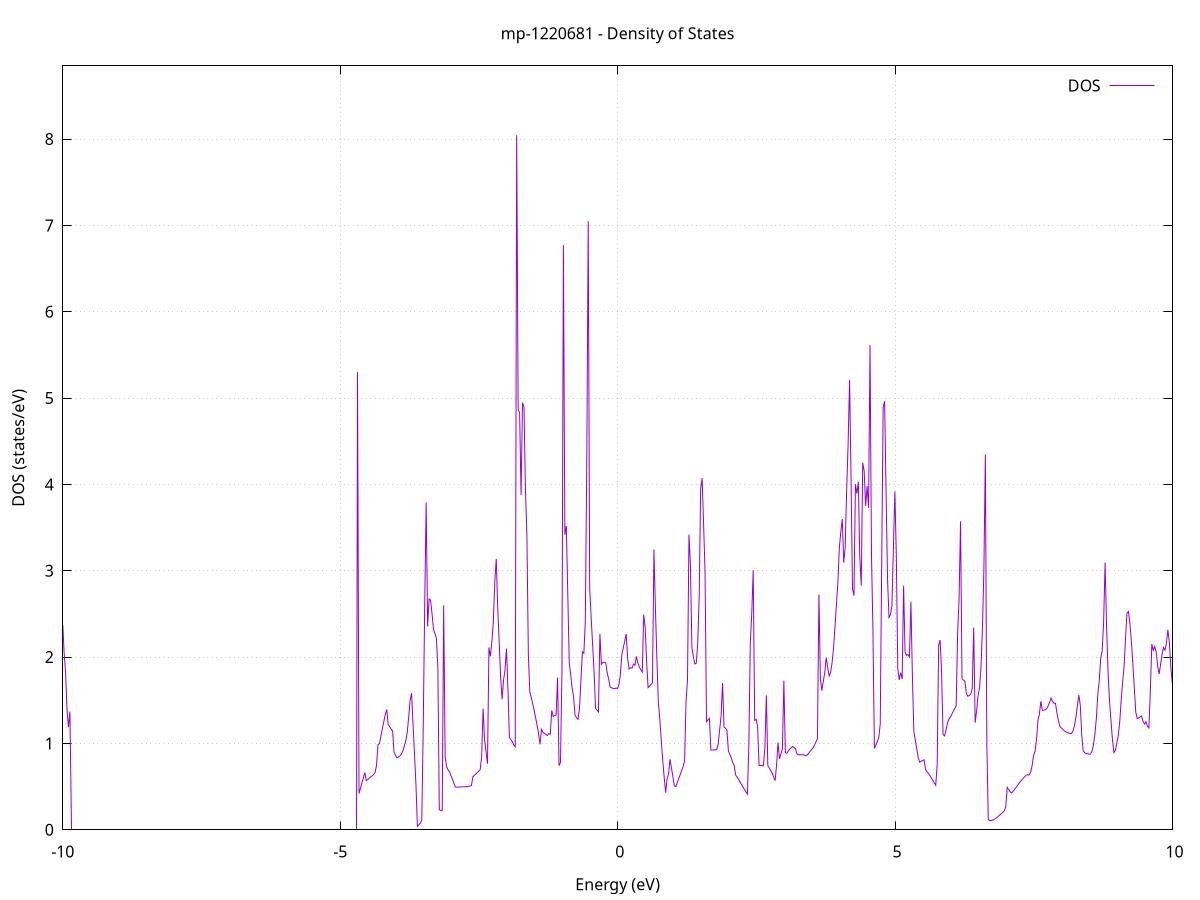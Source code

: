 set title 'mp-1220681 - Density of States'
set xlabel 'Energy (eV)'
set ylabel 'DOS (states/eV)'
set grid
set xrange [-10:10]
set yrange [0:8.848]
set xzeroaxis lt -1
set terminal png size 800,600
set output 'mp-1220681_dos_gnuplot.png'
plot '-' using 1:2 with lines title 'DOS'
-31.923400 0.000000
-31.897100 0.000000
-31.870700 0.000000
-31.844400 0.000000
-31.818100 0.000000
-31.791800 0.000000
-31.765500 0.000000
-31.739200 0.000000
-31.712900 0.000000
-31.686500 0.000000
-31.660200 0.000000
-31.633900 0.000000
-31.607600 0.000000
-31.581300 0.000000
-31.555000 0.000000
-31.528700 0.000000
-31.502300 0.000000
-31.476000 0.000000
-31.449700 0.000000
-31.423400 0.000000
-31.397100 0.000000
-31.370800 0.000000
-31.344500 0.000000
-31.318100 0.000000
-31.291800 0.000000
-31.265500 0.000000
-31.239200 0.000000
-31.212900 0.000000
-31.186600 0.000000
-31.160200 0.000000
-31.133900 0.000000
-31.107600 0.000000
-31.081300 0.000000
-31.055000 0.000000
-31.028700 0.000000
-31.002400 0.000000
-30.976000 0.000000
-30.949700 0.000000
-30.923400 0.000000
-30.897100 0.000000
-30.870800 0.000000
-30.844500 0.000000
-30.818200 0.000000
-30.791800 0.000000
-30.765500 0.000000
-30.739200 0.000000
-30.712900 0.000000
-30.686600 0.000000
-30.660300 0.000000
-30.634000 0.000000
-30.607600 0.000000
-30.581300 0.000000
-30.555000 0.000000
-30.528700 0.000000
-30.502400 0.000000
-30.476100 0.000000
-30.449800 0.000000
-30.423400 0.000000
-30.397100 0.000000
-30.370800 0.000000
-30.344500 0.000000
-30.318200 0.000000
-30.291900 0.000000
-30.265600 0.000000
-30.239200 0.000000
-30.212900 0.000000
-30.186600 0.000000
-30.160300 0.000000
-30.134000 0.000000
-30.107700 0.000000
-30.081400 0.000000
-30.055000 0.000000
-30.028700 0.000000
-30.002400 0.000000
-29.976100 0.000000
-29.949800 0.000000
-29.923500 0.000000
-29.897200 0.000000
-29.870800 0.000000
-29.844500 0.000000
-29.818200 0.000000
-29.791900 0.000000
-29.765600 0.000000
-29.739300 0.000000
-29.712900 0.000000
-29.686600 0.000000
-29.660300 0.000000
-29.634000 0.000000
-29.607700 0.000000
-29.581400 0.000000
-29.555100 0.000000
-29.528700 0.000000
-29.502400 0.000000
-29.476100 0.000000
-29.449800 5.854100
-29.423500 9.024000
-29.397200 6.969700
-29.370900 3.931100
-29.344500 4.979900
-29.318200 9.246300
-29.291900 35.015600
-29.265600 30.746200
-29.239300 17.713700
-29.213000 6.432700
-29.186700 29.915100
-29.160300 6.412900
-29.134000 6.926100
-29.107700 10.597200
-29.081400 11.181600
-29.055100 8.276000
-29.028800 0.000000
-29.002500 0.000000
-28.976100 0.000000
-28.949800 0.000000
-28.923500 0.000000
-28.897200 0.000000
-28.870900 0.000000
-28.844600 0.000000
-28.818300 0.000000
-28.791900 0.000000
-28.765600 0.000000
-28.739300 0.000000
-28.713000 0.000000
-28.686700 0.000000
-28.660400 0.000000
-28.634100 0.000000
-28.607700 0.000000
-28.581400 0.000000
-28.555100 0.000000
-28.528800 0.000000
-28.502500 0.000000
-28.476200 0.000000
-28.449900 0.000000
-28.423500 0.000000
-28.397200 0.000000
-28.370900 0.000000
-28.344600 0.000000
-28.318300 0.000000
-28.292000 0.000000
-28.265600 0.000000
-28.239300 0.000000
-28.213000 0.000000
-28.186700 0.000000
-28.160400 0.000000
-28.134100 0.000000
-28.107800 0.000000
-28.081400 0.000000
-28.055100 0.000000
-28.028800 0.000000
-28.002500 0.000000
-27.976200 0.000000
-27.949900 0.000000
-27.923600 0.000000
-27.897200 0.000000
-27.870900 0.000000
-27.844600 0.000000
-27.818300 0.000000
-27.792000 0.000000
-27.765700 0.000000
-27.739400 0.000000
-27.713000 0.000000
-27.686700 0.000000
-27.660400 0.000000
-27.634100 0.000000
-27.607800 0.000000
-27.581500 0.000000
-27.555200 0.000000
-27.528800 0.000000
-27.502500 0.000000
-27.476200 0.000000
-27.449900 0.000000
-27.423600 0.000000
-27.397300 0.000000
-27.371000 0.000000
-27.344600 0.000000
-27.318300 0.000000
-27.292000 0.000000
-27.265700 0.000000
-27.239400 0.000000
-27.213100 0.000000
-27.186800 0.000000
-27.160400 0.000000
-27.134100 0.000000
-27.107800 0.000000
-27.081500 0.000000
-27.055200 0.000000
-27.028900 0.000000
-27.002600 0.000000
-26.976200 0.000000
-26.949900 0.000000
-26.923600 0.000000
-26.897300 0.000000
-26.871000 0.000000
-26.844700 0.000000
-26.818400 0.000000
-26.792000 0.000000
-26.765700 0.000000
-26.739400 0.000000
-26.713100 0.000000
-26.686800 0.000000
-26.660500 0.000000
-26.634100 0.000000
-26.607800 0.000000
-26.581500 0.000000
-26.555200 0.000000
-26.528900 0.000000
-26.502600 0.000000
-26.476300 0.000000
-26.449900 0.000000
-26.423600 0.000000
-26.397300 0.000000
-26.371000 0.000000
-26.344700 0.000000
-26.318400 0.000000
-26.292100 0.000000
-26.265700 0.000000
-26.239400 0.000000
-26.213100 0.000000
-26.186800 0.000000
-26.160500 0.000000
-26.134200 0.000000
-26.107900 0.000000
-26.081500 0.000000
-26.055200 0.000000
-26.028900 0.000000
-26.002600 0.000000
-25.976300 0.000000
-25.950000 0.000000
-25.923700 0.000000
-25.897300 0.000000
-25.871000 0.000000
-25.844700 0.000000
-25.818400 0.000000
-25.792100 0.000000
-25.765800 0.000000
-25.739500 0.000000
-25.713100 0.000000
-25.686800 0.000000
-25.660500 0.000000
-25.634200 0.000000
-25.607900 0.000000
-25.581600 0.000000
-25.555300 0.000000
-25.528900 0.000000
-25.502600 0.000000
-25.476300 0.000000
-25.450000 0.000000
-25.423700 0.000000
-25.397400 0.000000
-25.371100 0.000000
-25.344700 0.000000
-25.318400 0.000000
-25.292100 0.000000
-25.265800 0.000000
-25.239500 0.000000
-25.213200 0.000000
-25.186800 0.000000
-25.160500 0.000000
-25.134200 0.000000
-25.107900 0.000000
-25.081600 0.000000
-25.055300 0.000000
-25.029000 0.000000
-25.002600 0.000000
-24.976300 0.000000
-24.950000 0.000000
-24.923700 0.000000
-24.897400 0.000000
-24.871100 0.000000
-24.844800 0.000000
-24.818400 0.000000
-24.792100 0.000000
-24.765800 0.000000
-24.739500 0.000000
-24.713200 0.000000
-24.686900 0.000000
-24.660600 0.000000
-24.634200 0.000000
-24.607900 0.000000
-24.581600 0.000000
-24.555300 0.000000
-24.529000 0.000000
-24.502700 0.000000
-24.476400 0.000000
-24.450000 0.000000
-24.423700 0.000000
-24.397400 0.000000
-24.371100 0.000000
-24.344800 0.000000
-24.318500 0.000000
-24.292200 0.000000
-24.265800 0.000000
-24.239500 0.000000
-24.213200 0.000000
-24.186900 0.000000
-24.160600 0.000000
-24.134300 0.000000
-24.108000 0.000000
-24.081600 0.000000
-24.055300 0.000000
-24.029000 0.000000
-24.002700 0.000000
-23.976400 0.000000
-23.950100 0.000000
-23.923800 0.000000
-23.897400 0.000000
-23.871100 0.000000
-23.844800 0.000000
-23.818500 0.000000
-23.792200 0.000000
-23.765900 0.000000
-23.739500 0.000000
-23.713200 0.000000
-23.686900 0.000000
-23.660600 0.000000
-23.634300 0.000000
-23.608000 0.000000
-23.581700 0.000000
-23.555300 0.000000
-23.529000 0.000000
-23.502700 0.000000
-23.476400 0.000000
-23.450100 0.000000
-23.423800 0.000000
-23.397500 0.000000
-23.371100 0.000000
-23.344800 0.000000
-23.318500 0.000000
-23.292200 0.000000
-23.265900 0.000000
-23.239600 0.000000
-23.213300 0.000000
-23.186900 0.000000
-23.160600 0.000000
-23.134300 0.000000
-23.108000 0.000000
-23.081700 0.000000
-23.055400 0.000000
-23.029100 0.000000
-23.002700 0.000000
-22.976400 0.000000
-22.950100 0.000000
-22.923800 0.000000
-22.897500 0.000000
-22.871200 0.000000
-22.844900 0.000000
-22.818500 0.000000
-22.792200 0.000000
-22.765900 0.000000
-22.739600 0.000000
-22.713300 0.000000
-22.687000 0.000000
-22.660700 0.000000
-22.634300 0.000000
-22.608000 0.000000
-22.581700 0.000000
-22.555400 0.000000
-22.529100 0.000000
-22.502800 0.000000
-22.476500 0.000000
-22.450100 0.000000
-22.423800 0.000000
-22.397500 0.000000
-22.371200 0.000000
-22.344900 0.000000
-22.318600 0.000000
-22.292200 0.000000
-22.265900 0.000000
-22.239600 0.000000
-22.213300 0.000000
-22.187000 0.000000
-22.160700 0.000000
-22.134400 0.000000
-22.108000 0.000000
-22.081700 0.000000
-22.055400 0.000000
-22.029100 0.000000
-22.002800 0.000000
-21.976500 0.000000
-21.950200 0.000000
-21.923800 0.000000
-21.897500 0.000000
-21.871200 0.000000
-21.844900 0.000000
-21.818600 0.000000
-21.792300 0.000000
-21.766000 0.000000
-21.739600 0.000000
-21.713300 0.000000
-21.687000 0.000000
-21.660700 0.000000
-21.634400 0.000000
-21.608100 0.000000
-21.581800 0.000000
-21.555400 0.000000
-21.529100 0.000000
-21.502800 0.000000
-21.476500 0.000000
-21.450200 0.000000
-21.423900 0.000000
-21.397600 0.000000
-21.371200 0.000000
-21.344900 0.000000
-21.318600 0.000000
-21.292300 0.000000
-21.266000 0.000000
-21.239700 0.000000
-21.213400 0.000000
-21.187000 0.000000
-21.160700 0.000000
-21.134400 0.000000
-21.108100 0.000000
-21.081800 0.000000
-21.055500 0.000000
-21.029200 0.000000
-21.002800 0.000000
-20.976500 0.000000
-20.950200 0.000000
-20.923900 0.000000
-20.897600 0.000000
-20.871300 0.000000
-20.844900 0.000000
-20.818600 0.000000
-20.792300 0.000000
-20.766000 0.000000
-20.739700 0.000000
-20.713400 0.000000
-20.687100 0.000000
-20.660700 0.000000
-20.634400 0.000000
-20.608100 0.000000
-20.581800 0.000000
-20.555500 0.000000
-20.529200 0.000000
-20.502900 0.000000
-20.476500 0.000000
-20.450200 0.000000
-20.423900 0.000000
-20.397600 0.000000
-20.371300 0.000000
-20.345000 0.000000
-20.318700 0.000000
-20.292300 0.000000
-20.266000 0.000000
-20.239700 0.000000
-20.213400 0.000000
-20.187100 0.000000
-20.160800 0.000000
-20.134500 0.000000
-20.108100 0.000000
-20.081800 0.000000
-20.055500 0.000000
-20.029200 0.000000
-20.002900 0.000000
-19.976600 0.000000
-19.950300 0.000000
-19.923900 0.000000
-19.897600 0.000000
-19.871300 0.000000
-19.845000 0.000000
-19.818700 0.000000
-19.792400 0.000000
-19.766100 0.000000
-19.739700 0.000000
-19.713400 0.000000
-19.687100 0.000000
-19.660800 0.000000
-19.634500 0.000000
-19.608200 0.000000
-19.581900 0.000000
-19.555500 0.000000
-19.529200 0.000000
-19.502900 0.000000
-19.476600 0.000000
-19.450300 0.000000
-19.424000 0.000000
-19.397600 0.000000
-19.371300 0.000000
-19.345000 0.000000
-19.318700 0.000000
-19.292400 0.000000
-19.266100 0.000000
-19.239800 0.000000
-19.213400 0.000000
-19.187100 0.000000
-19.160800 0.000000
-19.134500 0.000000
-19.108200 0.000000
-19.081900 0.000000
-19.055600 0.000000
-19.029200 0.000000
-19.002900 0.000000
-18.976600 0.000000
-18.950300 0.000000
-18.924000 0.000000
-18.897700 0.000000
-18.871400 0.000000
-18.845000 0.000000
-18.818700 0.000000
-18.792400 0.000000
-18.766100 0.000000
-18.739800 0.000000
-18.713500 0.000000
-18.687200 0.000000
-18.660800 0.000000
-18.634500 0.000000
-18.608200 0.000000
-18.581900 0.000000
-18.555600 0.000000
-18.529300 0.000000
-18.503000 0.000000
-18.476600 0.000000
-18.450300 0.000000
-18.424000 0.000000
-18.397700 0.000000
-18.371400 0.000000
-18.345100 0.000000
-18.318800 0.000000
-18.292400 0.000000
-18.266100 0.000000
-18.239800 0.000000
-18.213500 0.000000
-18.187200 0.000000
-18.160900 0.000000
-18.134600 0.000000
-18.108200 0.000000
-18.081900 0.000000
-18.055600 0.000000
-18.029300 0.000000
-18.003000 0.000000
-17.976700 0.000000
-17.950300 0.000000
-17.924000 0.000000
-17.897700 0.000000
-17.871400 0.000000
-17.845100 0.000000
-17.818800 0.000000
-17.792500 0.000000
-17.766100 0.000000
-17.739800 0.000000
-17.713500 0.000000
-17.687200 0.000000
-17.660900 0.000000
-17.634600 0.000000
-17.608300 0.000000
-17.581900 0.000000
-17.555600 0.000000
-17.529300 0.000000
-17.503000 0.000000
-17.476700 0.000000
-17.450400 0.000000
-17.424100 0.000000
-17.397700 0.000000
-17.371400 0.000000
-17.345100 0.000000
-17.318800 0.000000
-17.292500 0.000000
-17.266200 0.000000
-17.239900 0.000000
-17.213500 0.000000
-17.187200 0.000000
-17.160900 0.000000
-17.134600 0.000000
-17.108300 0.000000
-17.082000 0.000000
-17.055700 0.000000
-17.029300 0.000000
-17.003000 0.000000
-16.976700 0.000000
-16.950400 0.000000
-16.924100 0.000000
-16.897800 0.000000
-16.871500 0.000000
-16.845100 0.000000
-16.818800 0.000000
-16.792500 0.000000
-16.766200 0.000000
-16.739900 0.000000
-16.713600 0.000000
-16.687300 0.000000
-16.660900 0.000000
-16.634600 0.000000
-16.608300 0.000000
-16.582000 0.000000
-16.555700 0.000000
-16.529400 0.000000
-16.503000 0.000000
-16.476700 0.000000
-16.450400 0.000000
-16.424100 0.000000
-16.397800 0.000000
-16.371500 0.000000
-16.345200 0.000000
-16.318800 0.000000
-16.292500 0.000000
-16.266200 0.000000
-16.239900 0.000000
-16.213600 0.000000
-16.187300 0.000000
-16.161000 0.000000
-16.134600 0.000000
-16.108300 0.000000
-16.082000 0.000000
-16.055700 0.000000
-16.029400 0.000000
-16.003100 0.000000
-15.976800 0.000000
-15.950400 0.000000
-15.924100 0.000000
-15.897800 0.000000
-15.871500 0.000000
-15.845200 0.000000
-15.818900 0.000000
-15.792600 0.000000
-15.766200 0.000000
-15.739900 0.000000
-15.713600 0.000000
-15.687300 0.000000
-15.661000 0.000000
-15.634700 0.000000
-15.608400 0.000000
-15.582000 0.000000
-15.555700 0.000000
-15.529400 0.000000
-15.503100 0.000000
-15.476800 0.000000
-15.450500 0.000000
-15.424200 0.000000
-15.397800 0.000000
-15.371500 0.000000
-15.345200 0.000000
-15.318900 0.000000
-15.292600 0.000000
-15.266300 0.000000
-15.240000 0.000000
-15.213600 0.000000
-15.187300 0.000000
-15.161000 0.000000
-15.134700 0.000000
-15.108400 0.000000
-15.082100 0.000000
-15.055700 0.000000
-15.029400 0.000000
-15.003100 0.000000
-14.976800 0.000000
-14.950500 0.000000
-14.924200 0.000000
-14.897900 0.000000
-14.871500 0.000000
-14.845200 0.000000
-14.818900 0.000000
-14.792600 0.000000
-14.766300 0.000000
-14.740000 0.000000
-14.713700 0.000000
-14.687300 0.000000
-14.661000 0.000000
-14.634700 0.000000
-14.608400 0.000000
-14.582100 0.000000
-14.555800 0.000000
-14.529500 0.000000
-14.503100 0.000000
-14.476800 0.000000
-14.450500 0.000000
-14.424200 0.000000
-14.397900 0.000000
-14.371600 0.000000
-14.345300 0.000000
-14.318900 0.000000
-14.292600 0.000000
-14.266300 0.000000
-14.240000 0.000000
-14.213700 0.000000
-14.187400 0.000000
-14.161100 0.000000
-14.134700 0.000000
-14.108400 0.000000
-14.082100 0.000000
-14.055800 0.000000
-14.029500 0.000000
-14.003200 0.000000
-13.976900 0.000000
-13.950500 0.000000
-13.924200 0.000000
-13.897900 0.000000
-13.871600 0.000000
-13.845300 0.000000
-13.819000 0.000000
-13.792700 0.000000
-13.766300 0.000000
-13.740000 0.000000
-13.713700 0.000000
-13.687400 0.000000
-13.661100 0.000000
-13.634800 0.000000
-13.608400 0.000000
-13.582100 0.000000
-13.555800 0.000000
-13.529500 0.000000
-13.503200 0.000000
-13.476900 0.000000
-13.450600 0.000000
-13.424200 0.000000
-13.397900 0.000000
-13.371600 0.000000
-13.345300 0.000000
-13.319000 0.000000
-13.292700 0.000000
-13.266400 0.000000
-13.240000 0.000000
-13.213700 0.000000
-13.187400 0.000000
-13.161100 0.000000
-13.134800 0.000000
-13.108500 0.000000
-13.082200 0.000000
-13.055800 0.035600
-13.029500 0.381300
-13.003200 0.318700
-12.976900 0.351000
-12.950600 0.383300
-12.924300 0.410900
-12.898000 0.384700
-12.871600 0.378200
-12.845300 0.392700
-12.819000 0.407300
-12.792700 0.421800
-12.766400 0.436300
-12.740100 0.426100
-12.713800 0.432600
-12.687400 0.439300
-12.661100 0.450600
-12.634800 0.461800
-12.608500 0.473100
-12.582200 0.484300
-12.555900 0.494900
-12.529600 0.507200
-12.503200 0.519900
-12.476900 0.532700
-12.450600 0.545500
-12.424300 0.558600
-12.398000 0.571700
-12.371700 0.584800
-12.345400 0.621300
-12.319000 0.648500
-12.292700 0.671800
-12.266400 0.695100
-12.240100 0.718400
-12.213800 0.742000
-12.187500 0.765800
-12.161100 0.824800
-12.134800 0.901100
-12.108500 0.966600
-12.082200 1.034400
-12.055900 1.102200
-12.029600 1.181300
-12.003300 1.268600
-11.976900 1.639800
-11.950600 2.284100
-11.924300 2.321400
-11.898000 1.911700
-11.871700 1.600100
-11.845400 1.459600
-11.819100 1.179400
-11.792700 1.843600
-11.766400 0.094000
-11.740100 0.000000
-11.713800 0.000000
-11.687500 0.000000
-11.661200 0.000000
-11.634900 0.000000
-11.608500 0.000000
-11.582200 0.000000
-11.555900 0.000000
-11.529600 0.000000
-11.503300 0.000000
-11.477000 0.000000
-11.450700 0.000000
-11.424300 0.000000
-11.398000 0.000000
-11.371700 0.000000
-11.345400 0.000000
-11.319100 0.000000
-11.292800 0.000000
-11.266500 0.000000
-11.240100 0.000000
-11.213800 0.353700
-11.187500 0.372700
-11.161200 0.417400
-11.134900 0.462000
-11.108600 0.468400
-11.082300 0.437800
-11.055900 0.457600
-11.029600 0.477400
-11.003300 0.497200
-10.977000 0.492500
-10.950700 0.499900
-10.924400 0.809600
-10.898100 1.000800
-10.871700 1.086200
-10.845400 1.161100
-10.819100 1.091500
-10.792800 1.124400
-10.766500 1.164600
-10.740200 1.204900
-10.713800 1.185300
-10.687500 1.200100
-10.661200 1.225600
-10.634900 1.264300
-10.608600 1.304100
-10.582300 1.327100
-10.556000 1.349900
-10.529600 1.383000
-10.503300 1.416100
-10.477000 1.452600
-10.450700 1.504800
-10.424400 1.588000
-10.398100 1.660900
-10.371800 1.735100
-10.345400 1.812100
-10.319100 1.889100
-10.292800 1.981000
-10.266500 2.244800
-10.240200 2.532100
-10.213900 3.089600
-10.187600 3.531000
-10.161200 3.841500
-10.134900 2.895100
-10.108600 2.433400
-10.082300 2.656200
-10.056000 1.751700
-10.029700 2.262100
-10.003400 2.420500
-9.977000 2.061300
-9.950700 1.835900
-9.924400 1.396000
-9.898100 1.188200
-9.871800 1.368300
-9.845500 0.000000
-9.819200 0.000000
-9.792800 0.000000
-9.766500 0.000000
-9.740200 0.000000
-9.713900 0.000000
-9.687600 0.000000
-9.661300 0.000000
-9.635000 0.000000
-9.608600 0.000000
-9.582300 0.000000
-9.556000 0.000000
-9.529700 0.000000
-9.503400 0.000000
-9.477100 0.000000
-9.450800 0.000000
-9.424400 0.000000
-9.398100 0.000000
-9.371800 0.000000
-9.345500 0.000000
-9.319200 0.000000
-9.292900 0.000000
-9.266600 0.000000
-9.240200 0.000000
-9.213900 0.000000
-9.187600 0.000000
-9.161300 0.000000
-9.135000 0.000000
-9.108700 0.000000
-9.082300 0.000000
-9.056000 0.000000
-9.029700 0.000000
-9.003400 0.000000
-8.977100 0.000000
-8.950800 0.000000
-8.924500 0.000000
-8.898100 0.000000
-8.871800 0.000000
-8.845500 0.000000
-8.819200 0.000000
-8.792900 0.000000
-8.766600 0.000000
-8.740300 0.000000
-8.713900 0.000000
-8.687600 0.000000
-8.661300 0.000000
-8.635000 0.000000
-8.608700 0.000000
-8.582400 0.000000
-8.556100 0.000000
-8.529700 0.000000
-8.503400 0.000000
-8.477100 0.000000
-8.450800 0.000000
-8.424500 0.000000
-8.398200 0.000000
-8.371900 0.000000
-8.345500 0.000000
-8.319200 0.000000
-8.292900 0.000000
-8.266600 0.000000
-8.240300 0.000000
-8.214000 0.000000
-8.187700 0.000000
-8.161300 0.000000
-8.135000 0.000000
-8.108700 0.000000
-8.082400 0.000000
-8.056100 0.000000
-8.029800 0.000000
-8.003500 0.000000
-7.977100 0.000000
-7.950800 0.000000
-7.924500 0.000000
-7.898200 0.000000
-7.871900 0.000000
-7.845600 0.000000
-7.819300 0.000000
-7.792900 0.000000
-7.766600 0.000000
-7.740300 0.000000
-7.714000 0.000000
-7.687700 0.000000
-7.661400 0.000000
-7.635000 0.000000
-7.608700 0.000000
-7.582400 0.000000
-7.556100 0.000000
-7.529800 0.000000
-7.503500 0.000000
-7.477200 0.000000
-7.450800 0.000000
-7.424500 0.000000
-7.398200 0.000000
-7.371900 0.000000
-7.345600 0.000000
-7.319300 0.000000
-7.293000 0.000000
-7.266600 0.000000
-7.240300 0.000000
-7.214000 0.000000
-7.187700 0.000000
-7.161400 0.000000
-7.135100 0.000000
-7.108800 0.000000
-7.082400 0.000000
-7.056100 0.000000
-7.029800 0.000000
-7.003500 0.000000
-6.977200 0.000000
-6.950900 0.000000
-6.924600 0.000000
-6.898200 0.000000
-6.871900 0.000000
-6.845600 0.000000
-6.819300 0.000000
-6.793000 0.000000
-6.766700 0.000000
-6.740400 0.000000
-6.714000 0.000000
-6.687700 0.000000
-6.661400 0.000000
-6.635100 0.000000
-6.608800 0.000000
-6.582500 0.000000
-6.556200 0.000000
-6.529800 0.000000
-6.503500 0.000000
-6.477200 0.000000
-6.450900 0.000000
-6.424600 0.000000
-6.398300 0.000000
-6.372000 0.000000
-6.345600 0.000000
-6.319300 0.000000
-6.293000 0.000000
-6.266700 0.000000
-6.240400 0.000000
-6.214100 0.000000
-6.187700 0.000000
-6.161400 0.000000
-6.135100 0.000000
-6.108800 0.000000
-6.082500 0.000000
-6.056200 0.000000
-6.029900 0.000000
-6.003500 0.000000
-5.977200 0.000000
-5.950900 0.000000
-5.924600 0.000000
-5.898300 0.000000
-5.872000 0.000000
-5.845700 0.000000
-5.819300 0.000000
-5.793000 0.000000
-5.766700 0.000000
-5.740400 0.000000
-5.714100 0.000000
-5.687800 0.000000
-5.661500 0.000000
-5.635100 0.000000
-5.608800 0.000000
-5.582500 0.000000
-5.556200 0.000000
-5.529900 0.000000
-5.503600 0.000000
-5.477300 0.000000
-5.450900 0.000000
-5.424600 0.000000
-5.398300 0.000000
-5.372000 0.000000
-5.345700 0.000000
-5.319400 0.000000
-5.293100 0.000000
-5.266700 0.000000
-5.240400 0.000000
-5.214100 0.000000
-5.187800 0.000000
-5.161500 0.000000
-5.135200 0.000000
-5.108900 0.000000
-5.082500 0.000000
-5.056200 0.000000
-5.029900 0.000000
-5.003600 0.000000
-4.977300 0.000000
-4.951000 0.000000
-4.924700 0.000000
-4.898300 0.000000
-4.872000 0.000000
-4.845700 0.000000
-4.819400 0.000000
-4.793100 0.000000
-4.766800 0.000000
-4.740400 0.000000
-4.714100 0.000000
-4.687800 5.303700
-4.661500 0.419500
-4.635200 0.480100
-4.608900 0.540800
-4.582600 0.601400
-4.556200 0.662000
-4.529900 0.568900
-4.503600 0.583000
-4.477300 0.597100
-4.451000 0.611200
-4.424700 0.625400
-4.398400 0.639500
-4.372000 0.661800
-4.345700 0.746500
-4.319400 0.985300
-4.293100 0.996500
-4.266800 1.085100
-4.240500 1.168900
-4.214200 1.252800
-4.187800 1.336700
-4.161500 1.393000
-4.135200 1.219000
-4.108900 1.193800
-4.082600 1.169000
-4.056300 1.144300
-4.030000 0.899100
-4.003600 0.864300
-3.977300 0.831200
-3.951000 0.841900
-3.924700 0.856900
-3.898400 0.873800
-3.872100 0.910900
-3.845800 0.965900
-3.819400 1.030400
-3.793100 1.122600
-3.766800 1.297500
-3.740500 1.500900
-3.714200 1.581800
-3.687900 1.228900
-3.661600 0.874800
-3.635200 0.528600
-3.608900 0.040000
-3.582600 0.058000
-3.556300 0.076000
-3.530000 0.114700
-3.503700 1.196100
-3.477400 2.598900
-3.451000 3.790700
-3.424700 2.355400
-3.398400 2.674000
-3.372100 2.658900
-3.345800 2.505400
-3.319500 2.324500
-3.293100 2.273000
-3.266800 2.219100
-3.240500 1.890700
-3.214200 0.232400
-3.187900 0.224700
-3.161600 0.220500
-3.135300 2.600600
-3.108900 0.848300
-3.082600 0.729800
-3.056300 0.692700
-3.030000 0.671900
-3.003700 0.627800
-2.977400 0.583500
-2.951100 0.539100
-2.924700 0.494800
-2.898400 0.492900
-2.872100 0.495000
-2.845800 0.496000
-2.819500 0.496500
-2.793200 0.497100
-2.766900 0.497700
-2.740500 0.498300
-2.714200 0.498800
-2.687900 0.502600
-2.661600 0.506300
-2.635300 0.514300
-2.609000 0.614300
-2.582700 0.630500
-2.556300 0.646800
-2.530000 0.663000
-2.503700 0.679300
-2.477400 0.696700
-2.451100 0.847500
-2.424800 1.404100
-2.398500 1.047300
-2.372100 0.903200
-2.345800 0.765500
-2.319500 2.112000
-2.293200 2.008600
-2.266900 2.179800
-2.240600 2.406000
-2.214300 2.873500
-2.187900 3.137100
-2.161600 2.572500
-2.135300 2.176900
-2.109000 1.773500
-2.082700 1.511700
-2.056400 1.732400
-2.030100 1.849400
-2.003700 2.098000
-1.977400 1.637500
-1.951100 1.070100
-1.924800 1.044900
-1.898500 1.017500
-1.872200 0.982400
-1.845800 0.961000
-1.819500 8.043500
-1.793200 4.867700
-1.766900 4.831400
-1.740600 3.877300
-1.714300 4.946900
-1.688000 4.896100
-1.661600 3.946200
-1.635300 3.406500
-1.609000 2.022600
-1.582700 1.595600
-1.556400 1.531400
-1.530100 1.456600
-1.503800 1.381800
-1.477400 1.296400
-1.451100 1.205200
-1.424800 1.113900
-1.398500 0.989100
-1.372200 1.163400
-1.345900 1.129300
-1.319600 1.116900
-1.293200 1.104400
-1.266900 1.092000
-1.240600 1.114700
-1.214300 1.106000
-1.188000 1.382100
-1.161700 1.313900
-1.135400 1.323000
-1.109000 1.328800
-1.082700 1.762200
-1.056400 0.741900
-1.030100 0.779500
-1.003800 1.819000
-0.977500 6.771400
-0.951200 3.417800
-0.924800 3.517800
-0.898500 2.721100
-0.872200 1.934700
-0.845900 1.796200
-0.819600 1.638800
-0.793300 1.536600
-0.767000 1.324100
-0.740600 1.298600
-0.714300 1.279800
-0.688000 1.400800
-0.661700 1.731700
-0.635400 2.061500
-0.609100 2.044300
-0.582800 2.411500
-0.556400 4.253000
-0.530100 7.049300
-0.503800 2.790600
-0.477500 2.463300
-0.451200 2.147800
-0.424900 1.831000
-0.398500 1.408000
-0.372200 1.386900
-0.345900 1.365700
-0.319600 2.269100
-0.293300 1.916900
-0.267000 1.938100
-0.240700 1.941000
-0.214300 1.933700
-0.188000 1.818100
-0.161700 1.744300
-0.135400 1.652500
-0.109100 1.644500
-0.082800 1.636700
-0.056500 1.634300
-0.030100 1.640700
-0.003800 1.637100
0.022500 1.676100
0.048800 1.795100
0.075100 2.024800
0.101400 2.106300
0.127700 2.187200
0.154100 2.267200
0.180400 1.984500
0.206700 1.861600
0.233000 1.877700
0.259300 1.873100
0.285600 1.920000
0.311900 1.905200
0.338300 2.008200
0.364600 1.930200
0.390900 1.886600
0.417200 1.854000
0.443500 1.827700
0.469800 2.491800
0.496100 2.344600
0.522500 1.939700
0.548800 1.646600
0.575100 1.666300
0.601400 1.683800
0.627700 1.701400
0.654000 3.246200
0.680300 2.570400
0.706700 1.992700
0.733000 1.477200
0.759300 1.286600
0.785600 1.041800
0.811900 0.806100
0.838200 0.613700
0.864500 0.430000
0.890900 0.586700
0.917200 0.643600
0.943500 0.816900
0.969800 0.715800
0.996100 0.614400
1.022400 0.506800
1.048800 0.500800
1.075100 0.547200
1.101400 0.593700
1.127700 0.640100
1.154000 0.686600
1.180300 0.733200
1.206600 0.797700
1.233000 1.489500
1.259300 1.742300
1.285600 3.419800
1.311900 3.058000
1.338200 2.112600
1.364500 2.006700
1.390800 1.920300
1.417200 1.927900
1.443500 2.161000
1.469800 2.700500
1.496100 3.947100
1.522400 4.073500
1.548700 3.550700
1.575000 2.996500
1.601400 1.252500
1.627700 1.271900
1.654000 1.291800
1.680300 0.924100
1.706600 0.924500
1.732900 0.924800
1.759200 0.925100
1.785600 0.928800
1.811900 0.992300
1.838200 1.156400
1.864500 1.320600
1.890800 1.699000
1.917100 1.191000
1.943400 1.176400
1.969800 1.152600
1.996100 0.913900
2.022400 0.872900
2.048700 0.832000
2.075000 0.777400
2.101300 0.743200
2.127600 0.633700
2.154000 0.610000
2.180300 0.580700
2.206600 0.552200
2.232900 0.524000
2.259200 0.495900
2.285500 0.467800
2.311800 0.439600
2.338200 0.411500
2.364500 0.971200
2.390800 2.171700
2.417100 2.505800
2.443400 3.007600
2.469700 1.265700
2.496100 1.279600
2.522400 1.197000
2.548700 0.745400
2.575000 0.744500
2.601300 0.743600
2.627600 0.742800
2.653900 0.949600
2.680300 1.556900
2.706600 0.743400
2.732900 0.714600
2.759200 0.685800
2.785500 0.655300
2.811800 0.609500
2.838100 0.569600
2.864500 0.750700
2.890800 1.010700
2.917100 0.822100
2.943400 0.880700
2.969700 0.939600
2.996000 1.727900
3.022300 0.892500
3.048700 0.885600
3.075000 0.911000
3.101300 0.934400
3.127600 0.949400
3.153900 0.964300
3.180200 0.952200
3.206500 0.936400
3.232900 0.875300
3.259200 0.869200
3.285500 0.868000
3.311800 0.869100
3.338100 0.870200
3.364400 0.865400
3.390700 0.856600
3.417100 0.867700
3.443400 0.888200
3.469700 0.908800
3.496000 0.929400
3.522300 0.950000
3.548600 0.984000
3.574900 1.019100
3.601300 1.054200
3.627600 2.725700
3.653900 1.750100
3.680200 1.612000
3.706500 1.718900
3.732800 1.820100
3.759100 1.995200
3.785500 1.883000
3.811800 1.781300
3.838100 1.822300
3.864400 1.932600
3.890700 2.103600
3.917000 2.356000
3.943400 2.608800
3.969700 2.866800
3.996000 3.271300
4.022300 3.450700
4.048600 3.599000
4.074900 3.093600
4.101200 3.273500
4.127600 3.930600
4.153900 4.477100
4.180200 5.211000
4.206500 4.078200
4.232800 2.791100
4.259100 2.712100
4.285400 4.002800
4.311800 3.893600
4.338100 4.030500
4.364400 3.155500
4.390700 2.827900
4.417000 4.251300
4.443300 4.154400
4.469600 3.751300
4.496000 3.981600
4.522300 3.729200
4.548600 5.614100
4.574900 3.184200
4.601200 2.306600
4.627500 0.941700
4.653800 0.979800
4.680200 1.021200
4.706500 1.070000
4.732800 1.224000
4.759100 3.092600
4.785400 4.896300
4.811700 4.963100
4.838000 3.910200
4.864400 2.901400
4.890700 2.459800
4.917000 2.487600
4.943300 2.599300
4.969600 3.255500
4.995900 3.919500
5.022200 3.186600
5.048600 1.874100
5.074900 1.736600
5.101200 1.818900
5.127500 1.745800
5.153800 2.827400
5.180100 2.059100
5.206400 2.019700
5.232800 2.030100
5.259100 2.000700
5.285400 2.642100
5.311700 1.798200
5.338000 1.143500
5.364300 1.041600
5.390700 0.939600
5.417000 0.837700
5.443300 0.783400
5.469600 0.792600
5.495900 0.801800
5.522200 0.811100
5.548500 0.699000
5.574900 0.671500
5.601200 0.653100
5.627500 0.629800
5.653800 0.601600
5.680100 0.572800
5.706400 0.544100
5.732700 0.515300
5.759100 0.750400
5.785400 2.141200
5.811700 2.198000
5.838000 1.836600
5.864300 1.103500
5.890600 1.086900
5.916900 1.147400
5.943300 1.233400
5.969600 1.280400
5.995900 1.304800
6.022200 1.337700
6.048500 1.370600
6.074800 1.403400
6.101100 1.436200
6.127500 2.280300
6.153800 2.678500
6.180100 3.572400
6.206400 1.748100
6.232700 1.733100
6.259000 1.719900
6.285300 1.575400
6.311700 1.546300
6.338000 1.555000
6.364300 1.570900
6.390600 1.636100
6.416900 2.342700
6.443200 1.239900
6.469500 1.375700
6.495900 1.554900
6.522200 1.645100
6.548500 1.881500
6.574800 2.329500
6.601100 3.027500
6.627400 4.348100
6.653700 0.990200
6.680100 0.117600
6.706400 0.104800
6.732700 0.108500
6.759000 0.112400
6.785300 0.117600
6.811600 0.129900
6.837900 0.143300
6.864300 0.157700
6.890600 0.172700
6.916900 0.187800
6.943200 0.203100
6.969500 0.219400
6.995800 0.270400
7.022200 0.492400
7.048500 0.464400
7.074800 0.437700
7.101100 0.426500
7.127400 0.446700
7.153700 0.468900
7.180000 0.490700
7.206400 0.512500
7.232700 0.537400
7.259000 0.558000
7.285300 0.578000
7.311600 0.597500
7.337900 0.615900
7.364200 0.632800
7.390600 0.638000
7.416900 0.634000
7.443200 0.664900
7.469500 0.742100
7.495800 0.860000
7.522100 0.909000
7.548400 1.038600
7.574800 1.263000
7.601100 1.339000
7.627400 1.489500
7.653700 1.383700
7.680000 1.384600
7.706300 1.392000
7.732600 1.402600
7.759000 1.433200
7.785300 1.479100
7.811600 1.526100
7.837900 1.486400
7.864200 1.465000
7.890500 1.465600
7.916800 1.354800
7.943200 1.266100
7.969500 1.200800
7.995800 1.178000
8.022100 1.165100
8.048400 1.146700
8.074700 1.134400
8.101000 1.126300
8.127400 1.120000
8.153700 1.115600
8.180000 1.114500
8.206300 1.144500
8.232600 1.204300
8.258900 1.300200
8.285200 1.431900
8.311600 1.559600
8.337900 1.443900
8.364200 1.093500
8.390500 0.914500
8.416800 0.893600
8.443100 0.883300
8.469500 0.879100
8.495800 0.875600
8.522100 0.877200
8.548400 0.909400
8.574700 0.980100
8.601000 1.105200
8.627300 1.286500
8.653700 1.564500
8.680000 1.731300
8.706300 1.987700
8.732600 2.071500
8.758900 2.410200
8.785200 3.094300
8.811500 2.367100
8.837900 1.831100
8.864200 1.504300
8.890500 1.267800
8.916800 1.052000
8.943100 0.892800
8.969400 0.916100
8.995700 1.003000
9.022100 1.090100
9.048400 1.244800
9.074700 1.493600
9.101000 1.706300
9.127300 1.890300
9.153600 2.218500
9.179900 2.508500
9.206300 2.528000
9.232600 2.388100
9.258900 2.185900
9.285200 1.926900
9.311500 1.644300
9.337800 1.362900
9.364100 1.287700
9.390500 1.295600
9.416800 1.308700
9.443100 1.318200
9.469400 1.256600
9.495700 1.224100
9.522000 1.252200
9.548300 1.200900
9.574700 1.178400
9.601000 1.617300
9.627300 2.151800
9.653600 2.078400
9.679900 2.124200
9.706200 2.058900
9.732500 1.897900
9.758900 1.804500
9.785200 1.914200
9.811500 2.025100
9.837800 2.112800
9.864100 2.079800
9.890400 2.156300
9.916800 2.317500
9.943100 2.173300
9.969400 1.886800
9.995700 1.701200
10.022000 1.606100
10.048300 1.573900
10.074600 1.567400
10.101000 1.574100
10.127300 1.583800
10.153600 1.536000
10.179900 1.880000
10.206200 2.236700
10.232500 2.459100
10.258800 2.446000
10.285200 3.633400
10.311500 2.277000
10.337800 2.210100
10.364100 2.076900
10.390400 2.049100
10.416700 2.030400
10.443000 1.844000
10.469400 1.681900
10.495700 1.715100
10.522000 1.534500
10.548300 1.608500
10.574600 1.724900
10.600900 1.903200
10.627200 2.141700
10.653600 2.045400
10.679900 2.017600
10.706200 2.410200
10.732500 2.191500
10.758800 2.078300
10.785100 2.008500
10.811400 2.025600
10.837800 2.076800
10.864100 2.084000
10.890400 1.876300
10.916700 1.690500
10.943000 1.512700
10.969300 1.282000
10.995600 1.170300
11.022000 1.071400
11.048300 1.030200
11.074600 1.032300
11.100900 1.084400
11.127200 1.142500
11.153500 1.172300
11.179800 1.215500
11.206200 1.263100
11.232500 1.308000
11.258800 1.357700
11.285100 1.396500
11.311400 1.401900
11.337700 1.728100
11.364100 2.094500
11.390400 2.233500
11.416700 2.073700
11.443000 1.974300
11.469300 1.959400
11.495600 2.511700
11.521900 4.443300
11.548300 3.810300
11.574600 3.637700
11.600900 3.558500
11.627200 2.196800
11.653500 1.646700
11.679800 1.327100
11.706100 1.200500
11.732500 1.264100
11.758800 1.319800
11.785100 1.383400
11.811400 1.776600
11.837700 2.246900
11.864000 3.068700
11.890300 3.013900
11.916700 2.621800
11.943000 2.362200
11.969300 2.185700
11.995600 1.964700
12.021900 2.108500
12.048200 2.469200
12.074500 3.107500
12.100900 3.201400
12.127200 3.144300
12.153500 2.382600
12.179800 1.560700
12.206100 1.437000
12.232400 1.433100
12.258700 1.483000
12.285100 1.515600
12.311400 1.632100
12.337700 1.947200
12.364000 1.971200
12.390300 1.967300
12.416600 3.476900
12.442900 3.033800
12.469300 3.187400
12.495600 3.529600
12.521900 3.912200
12.548200 2.899000
12.574500 2.221500
12.600800 2.096900
12.627100 2.115800
12.653500 2.096100
12.679800 1.799600
12.706100 1.558900
12.732400 1.580100
12.758700 1.626100
12.785000 1.781600
12.811400 1.881000
12.837700 1.979700
12.864000 2.237900
12.890300 2.465200
12.916600 2.723600
12.942900 2.879500
12.969200 1.814700
12.995600 1.486400
13.021900 1.598500
13.048200 1.735200
13.074500 1.859100
13.100800 1.925400
13.127100 2.202200
13.153400 2.386300
13.179800 2.524400
13.206100 2.895900
13.232400 3.039100
13.258700 2.927900
13.285000 2.849100
13.311300 2.783700
13.337600 2.745300
13.364000 2.696100
13.390300 2.638800
13.416600 2.263500
13.442900 2.005200
13.469200 1.614300
13.495500 1.467400
13.521800 1.443700
13.548200 1.471700
13.574500 1.633700
13.600800 2.005600
13.627100 2.209800
13.653400 2.416700
13.679700 2.555400
13.706000 2.878400
13.732400 3.160900
13.758700 2.457400
13.785000 2.210200
13.811300 2.216600
13.837600 2.178200
13.863900 2.210700
13.890200 2.277600
13.916600 2.343100
13.942900 2.236800
13.969200 2.296200
13.995500 2.396200
14.021800 2.714200
14.048100 2.859800
14.074400 2.783500
14.100800 2.667000
14.127100 2.452200
14.153400 2.512600
14.179700 2.503700
14.206000 1.952900
14.232300 1.752600
14.258700 1.621000
14.285000 1.485300
14.311300 1.400600
14.337600 1.386300
14.363900 1.473000
14.390200 1.878100
14.416500 1.834400
14.442900 1.757600
14.469200 1.545200
14.495500 1.419900
14.521800 1.305700
14.548100 1.189100
14.574400 1.106200
14.600700 1.082600
14.627100 1.239200
14.653400 1.249500
14.679700 1.311300
14.706000 1.395300
14.732300 1.485400
14.758600 1.744300
14.784900 1.811600
14.811300 1.779600
14.837600 1.749100
14.863900 1.793500
14.890200 2.160700
14.916500 2.579000
14.942800 1.826500
14.969100 1.877000
14.995500 1.926100
15.021800 2.073700
15.048100 2.552000
15.074400 2.677200
15.100700 2.780000
15.127000 2.754200
15.153300 2.494600
15.179700 1.984400
15.206000 1.839700
15.232300 1.675900
15.258600 1.465300
15.284900 1.362200
15.311200 1.276600
15.337500 1.181300
15.363900 1.171100
15.390200 1.267600
15.416500 1.675500
15.442800 2.065000
15.469100 2.148700
15.495400 2.017400
15.521700 1.855800
15.548100 1.722300
15.574400 1.616400
15.600700 1.574300
15.627000 1.566300
15.653300 1.576700
15.679600 1.634600
15.706000 1.827700
15.732300 2.076400
15.758600 2.243600
15.784900 2.419400
15.811200 2.478800
15.837500 2.479100
15.863800 2.516400
15.890200 2.568900
15.916500 2.511100
15.942800 2.256400
15.969100 2.178700
15.995400 2.094200
16.021700 2.016200
16.048000 1.952700
16.074400 1.831900
16.100700 1.777000
16.127000 1.707500
16.153300 1.604500
16.179600 1.639800
16.205900 1.881400
16.232200 2.210900
16.258600 2.371400
16.284900 2.355900
16.311200 2.378200
16.337500 2.507400
16.363800 2.451800
16.390100 1.993400
16.416400 1.836100
16.442800 1.774900
16.469100 1.752900
16.495400 1.758800
16.521700 1.742900
16.548000 1.713900
16.574300 1.856600
16.600600 1.616200
16.627000 1.457500
16.653300 1.601800
16.679600 1.653000
16.705900 1.761700
16.732200 1.965500
16.758500 2.117000
16.784800 2.202800
16.811200 2.756400
16.837500 2.877700
16.863800 2.938200
16.890100 2.895900
16.916400 2.923900
16.942700 3.076900
16.969000 3.146500
16.995400 2.683700
17.021700 2.332000
17.048000 2.010700
17.074300 1.713600
17.100600 1.450700
17.126900 1.217100
17.153300 1.019100
17.179600 1.026300
17.205900 1.309200
17.232200 2.077800
17.258500 2.026400
17.284800 2.150500
17.311100 2.037400
17.337500 1.944700
17.363800 1.873700
17.390100 1.806800
17.416400 1.900000
17.442700 1.769200
17.469000 1.788500
17.495300 1.804100
17.521700 2.013000
17.548000 1.484200
17.574300 1.237800
17.600600 1.186800
17.626900 1.207100
17.653200 1.241900
17.679500 1.273300
17.705900 1.299000
17.732200 1.289700
17.758500 1.288300
17.784800 1.338500
17.811100 1.364600
17.837400 1.283200
17.863700 1.113500
17.890100 1.011900
17.916400 0.854200
17.942700 0.744400
17.969000 0.564400
17.995300 0.419100
18.021600 0.346400
18.047900 0.280900
18.074300 0.222000
18.100600 0.169600
18.126900 0.123700
18.153200 0.084400
18.179500 0.051800
18.205800 0.041100
18.232100 0.031100
18.258500 0.021000
18.284800 0.011000
18.311100 0.000900
18.337400 0.000000
18.363700 0.000000
18.390000 0.000000
18.416300 0.000000
18.442700 0.000000
18.469000 0.000000
18.495300 0.000000
18.521600 0.000000
18.547900 0.000000
18.574200 0.000000
18.600600 0.000000
18.626900 0.000000
18.653200 0.000000
18.679500 0.000000
18.705800 0.000000
18.732100 0.000000
18.758400 0.000000
18.784800 0.000000
18.811100 0.000000
18.837400 0.000000
18.863700 0.000000
18.890000 0.000000
18.916300 0.000000
18.942600 0.000000
18.969000 0.000000
18.995300 0.000000
19.021600 0.000000
19.047900 0.000000
19.074200 0.000000
19.100500 0.000000
19.126800 0.000000
19.153200 0.000000
19.179500 0.000000
19.205800 0.000000
19.232100 0.000000
19.258400 0.000000
19.284700 0.000000
19.311000 0.000000
19.337400 0.000000
19.363700 0.000000
19.390000 0.000000
19.416300 0.000000
19.442600 0.000000
19.468900 0.000000
19.495200 0.000000
19.521600 0.000000
19.547900 0.000000
19.574200 0.000000
19.600500 0.000000
19.626800 0.000000
19.653100 0.000000
19.679400 0.000000
19.705800 0.000000
19.732100 0.000000
19.758400 0.000000
19.784700 0.000000
19.811000 0.000000
19.837300 0.000000
19.863600 0.000000
19.890000 0.000000
19.916300 0.000000
19.942600 0.000000
19.968900 0.000000
19.995200 0.000000
20.021500 0.000000
20.047900 0.000000
20.074200 0.000000
20.100500 0.000000
20.126800 0.000000
20.153100 0.000000
20.179400 0.000000
20.205700 0.000000
20.232100 0.000000
20.258400 0.000000
20.284700 0.000000
20.311000 0.000000
20.337300 0.000000
20.363600 0.000000
20.389900 0.000000
20.416300 0.000000
20.442600 0.000000
20.468900 0.000000
20.495200 0.000000
20.521500 0.000000
20.547800 0.000000
20.574100 0.000000
20.600500 0.000000
20.626800 0.000000
20.653100 0.000000
20.679400 0.000000
20.705700 0.000000
e
